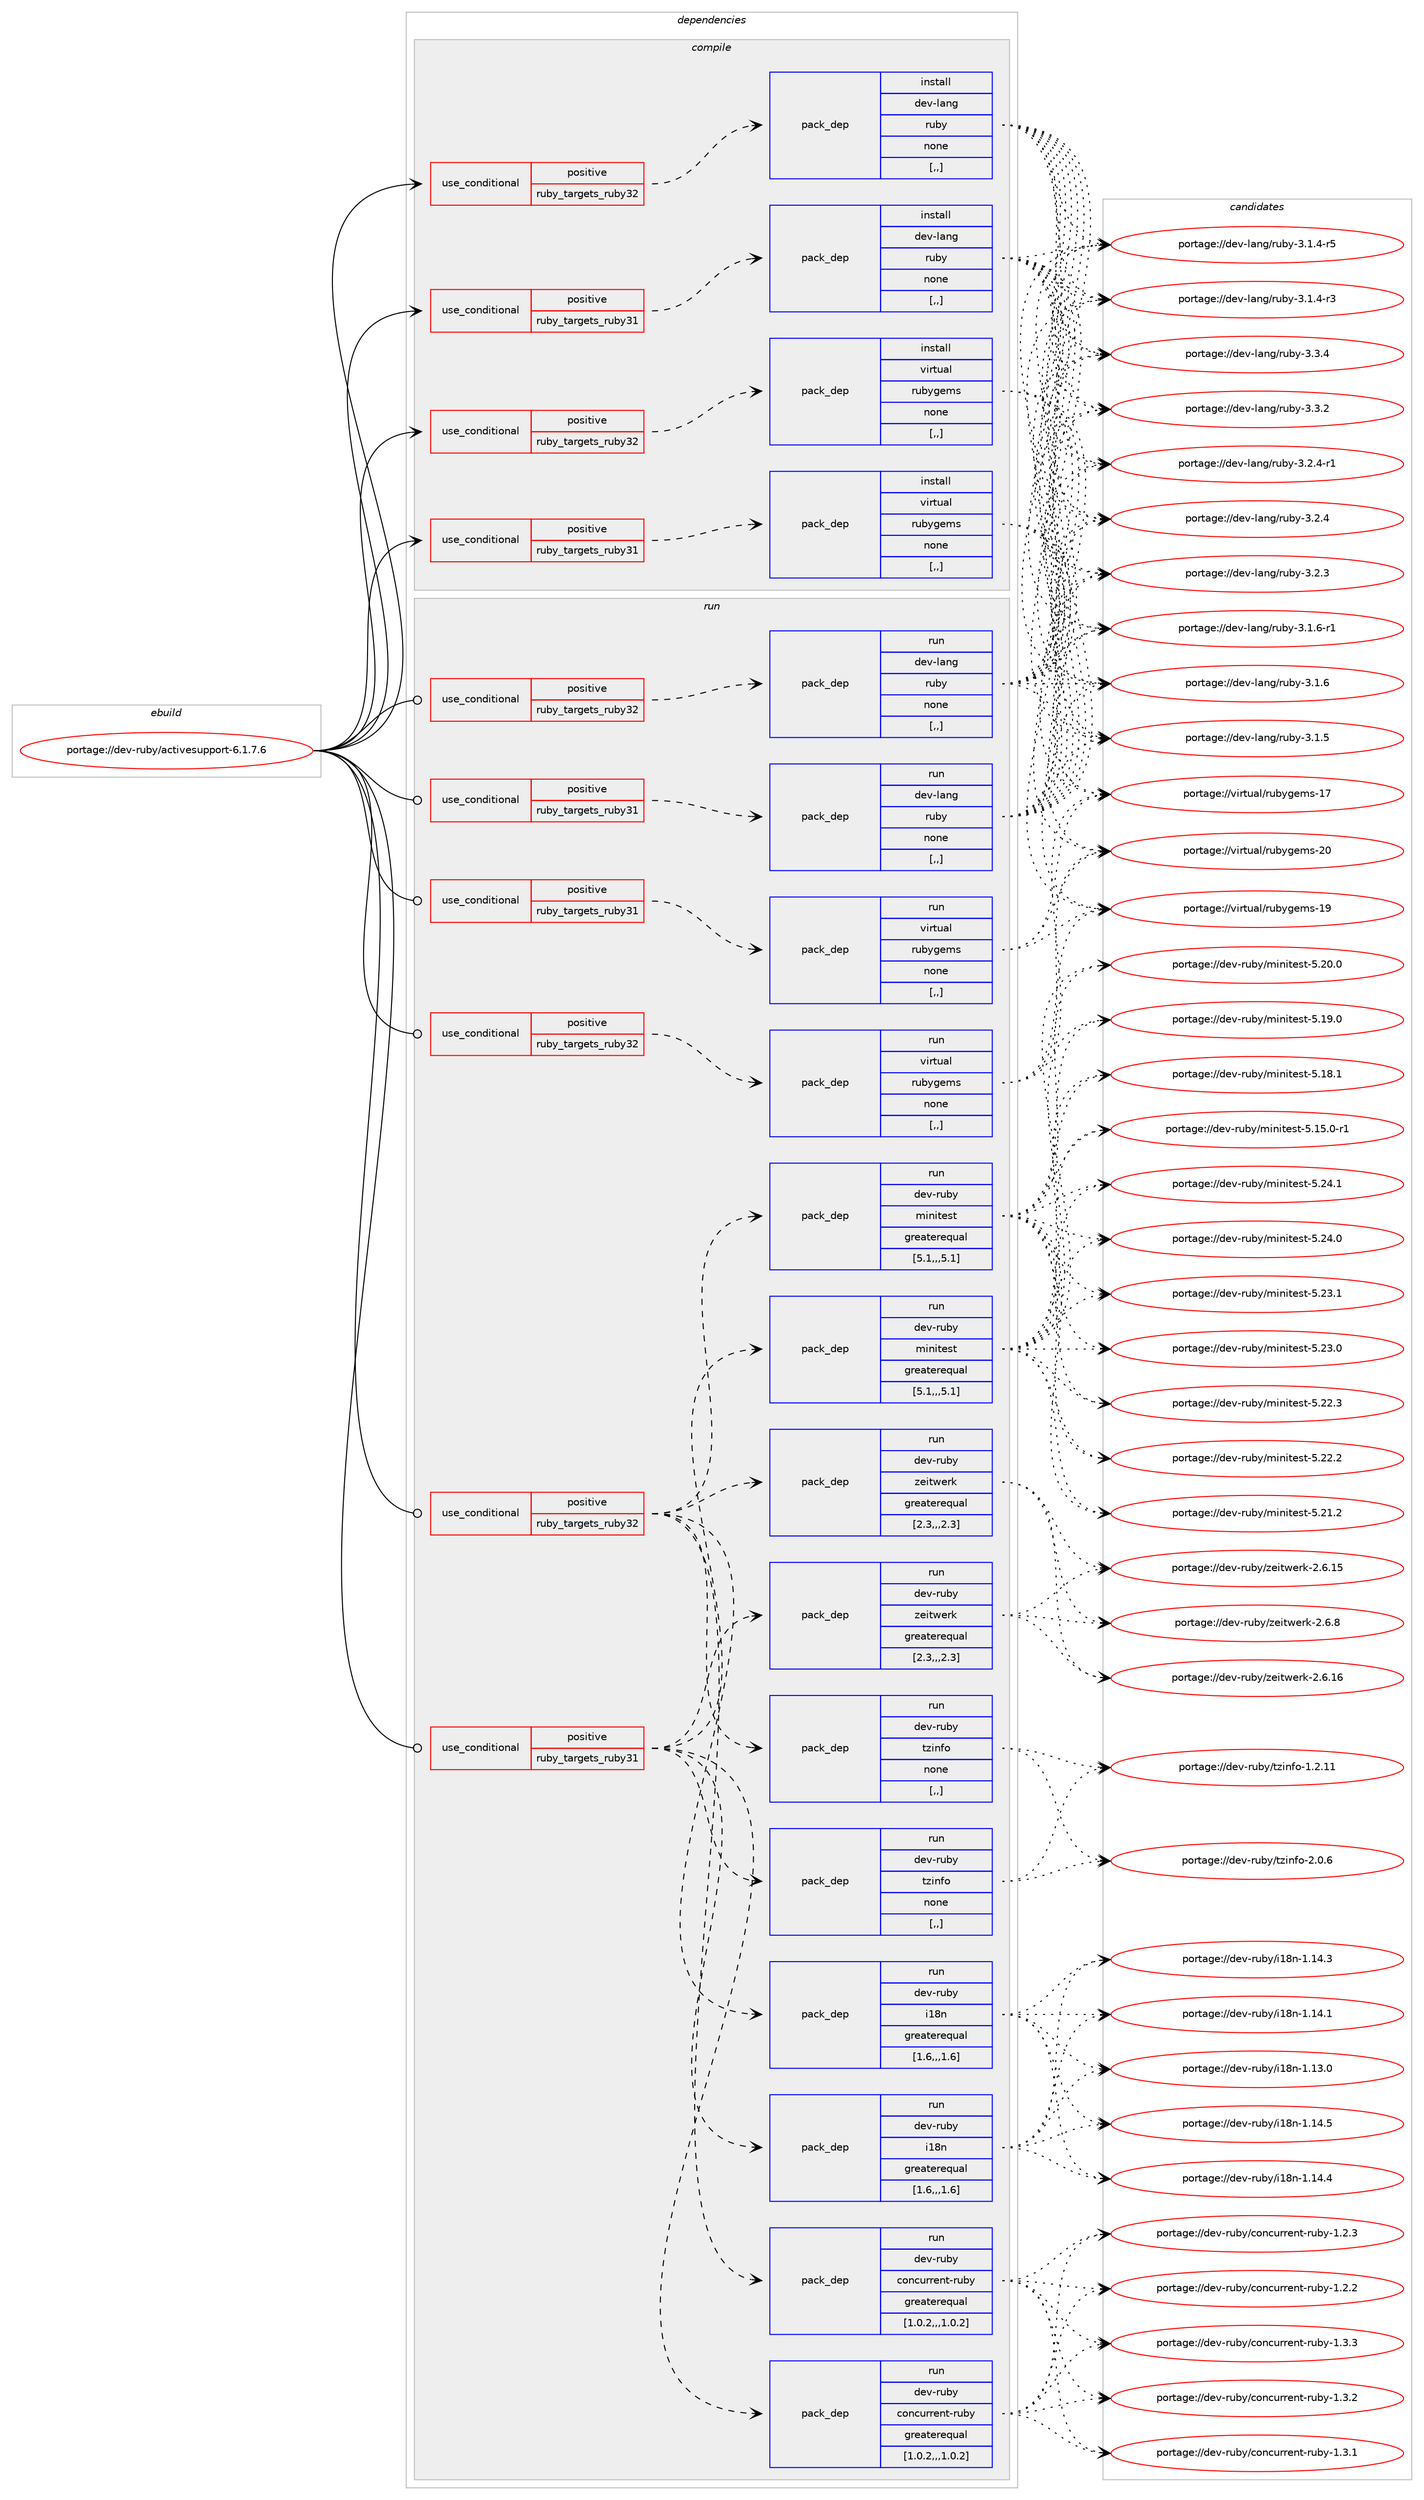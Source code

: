 digraph prolog {

# *************
# Graph options
# *************

newrank=true;
concentrate=true;
compound=true;
graph [rankdir=LR,fontname=Helvetica,fontsize=10,ranksep=1.5];#, ranksep=2.5, nodesep=0.2];
edge  [arrowhead=vee];
node  [fontname=Helvetica,fontsize=10];

# **********
# The ebuild
# **********

subgraph cluster_leftcol {
color=gray;
label=<<i>ebuild</i>>;
id [label="portage://dev-ruby/activesupport-6.1.7.6", color=red, width=4, href="../dev-ruby/activesupport-6.1.7.6.svg"];
}

# ****************
# The dependencies
# ****************

subgraph cluster_midcol {
color=gray;
label=<<i>dependencies</i>>;
subgraph cluster_compile {
fillcolor="#eeeeee";
style=filled;
label=<<i>compile</i>>;
subgraph cond43960 {
dependency175463 [label=<<TABLE BORDER="0" CELLBORDER="1" CELLSPACING="0" CELLPADDING="4"><TR><TD ROWSPAN="3" CELLPADDING="10">use_conditional</TD></TR><TR><TD>positive</TD></TR><TR><TD>ruby_targets_ruby31</TD></TR></TABLE>>, shape=none, color=red];
subgraph pack130222 {
dependency175464 [label=<<TABLE BORDER="0" CELLBORDER="1" CELLSPACING="0" CELLPADDING="4" WIDTH="220"><TR><TD ROWSPAN="6" CELLPADDING="30">pack_dep</TD></TR><TR><TD WIDTH="110">install</TD></TR><TR><TD>dev-lang</TD></TR><TR><TD>ruby</TD></TR><TR><TD>none</TD></TR><TR><TD>[,,]</TD></TR></TABLE>>, shape=none, color=blue];
}
dependency175463:e -> dependency175464:w [weight=20,style="dashed",arrowhead="vee"];
}
id:e -> dependency175463:w [weight=20,style="solid",arrowhead="vee"];
subgraph cond43961 {
dependency175465 [label=<<TABLE BORDER="0" CELLBORDER="1" CELLSPACING="0" CELLPADDING="4"><TR><TD ROWSPAN="3" CELLPADDING="10">use_conditional</TD></TR><TR><TD>positive</TD></TR><TR><TD>ruby_targets_ruby31</TD></TR></TABLE>>, shape=none, color=red];
subgraph pack130223 {
dependency175466 [label=<<TABLE BORDER="0" CELLBORDER="1" CELLSPACING="0" CELLPADDING="4" WIDTH="220"><TR><TD ROWSPAN="6" CELLPADDING="30">pack_dep</TD></TR><TR><TD WIDTH="110">install</TD></TR><TR><TD>virtual</TD></TR><TR><TD>rubygems</TD></TR><TR><TD>none</TD></TR><TR><TD>[,,]</TD></TR></TABLE>>, shape=none, color=blue];
}
dependency175465:e -> dependency175466:w [weight=20,style="dashed",arrowhead="vee"];
}
id:e -> dependency175465:w [weight=20,style="solid",arrowhead="vee"];
subgraph cond43962 {
dependency175467 [label=<<TABLE BORDER="0" CELLBORDER="1" CELLSPACING="0" CELLPADDING="4"><TR><TD ROWSPAN="3" CELLPADDING="10">use_conditional</TD></TR><TR><TD>positive</TD></TR><TR><TD>ruby_targets_ruby32</TD></TR></TABLE>>, shape=none, color=red];
subgraph pack130224 {
dependency175468 [label=<<TABLE BORDER="0" CELLBORDER="1" CELLSPACING="0" CELLPADDING="4" WIDTH="220"><TR><TD ROWSPAN="6" CELLPADDING="30">pack_dep</TD></TR><TR><TD WIDTH="110">install</TD></TR><TR><TD>dev-lang</TD></TR><TR><TD>ruby</TD></TR><TR><TD>none</TD></TR><TR><TD>[,,]</TD></TR></TABLE>>, shape=none, color=blue];
}
dependency175467:e -> dependency175468:w [weight=20,style="dashed",arrowhead="vee"];
}
id:e -> dependency175467:w [weight=20,style="solid",arrowhead="vee"];
subgraph cond43963 {
dependency175469 [label=<<TABLE BORDER="0" CELLBORDER="1" CELLSPACING="0" CELLPADDING="4"><TR><TD ROWSPAN="3" CELLPADDING="10">use_conditional</TD></TR><TR><TD>positive</TD></TR><TR><TD>ruby_targets_ruby32</TD></TR></TABLE>>, shape=none, color=red];
subgraph pack130225 {
dependency175470 [label=<<TABLE BORDER="0" CELLBORDER="1" CELLSPACING="0" CELLPADDING="4" WIDTH="220"><TR><TD ROWSPAN="6" CELLPADDING="30">pack_dep</TD></TR><TR><TD WIDTH="110">install</TD></TR><TR><TD>virtual</TD></TR><TR><TD>rubygems</TD></TR><TR><TD>none</TD></TR><TR><TD>[,,]</TD></TR></TABLE>>, shape=none, color=blue];
}
dependency175469:e -> dependency175470:w [weight=20,style="dashed",arrowhead="vee"];
}
id:e -> dependency175469:w [weight=20,style="solid",arrowhead="vee"];
}
subgraph cluster_compileandrun {
fillcolor="#eeeeee";
style=filled;
label=<<i>compile and run</i>>;
}
subgraph cluster_run {
fillcolor="#eeeeee";
style=filled;
label=<<i>run</i>>;
subgraph cond43964 {
dependency175471 [label=<<TABLE BORDER="0" CELLBORDER="1" CELLSPACING="0" CELLPADDING="4"><TR><TD ROWSPAN="3" CELLPADDING="10">use_conditional</TD></TR><TR><TD>positive</TD></TR><TR><TD>ruby_targets_ruby31</TD></TR></TABLE>>, shape=none, color=red];
subgraph pack130226 {
dependency175472 [label=<<TABLE BORDER="0" CELLBORDER="1" CELLSPACING="0" CELLPADDING="4" WIDTH="220"><TR><TD ROWSPAN="6" CELLPADDING="30">pack_dep</TD></TR><TR><TD WIDTH="110">run</TD></TR><TR><TD>dev-lang</TD></TR><TR><TD>ruby</TD></TR><TR><TD>none</TD></TR><TR><TD>[,,]</TD></TR></TABLE>>, shape=none, color=blue];
}
dependency175471:e -> dependency175472:w [weight=20,style="dashed",arrowhead="vee"];
}
id:e -> dependency175471:w [weight=20,style="solid",arrowhead="odot"];
subgraph cond43965 {
dependency175473 [label=<<TABLE BORDER="0" CELLBORDER="1" CELLSPACING="0" CELLPADDING="4"><TR><TD ROWSPAN="3" CELLPADDING="10">use_conditional</TD></TR><TR><TD>positive</TD></TR><TR><TD>ruby_targets_ruby31</TD></TR></TABLE>>, shape=none, color=red];
subgraph pack130227 {
dependency175474 [label=<<TABLE BORDER="0" CELLBORDER="1" CELLSPACING="0" CELLPADDING="4" WIDTH="220"><TR><TD ROWSPAN="6" CELLPADDING="30">pack_dep</TD></TR><TR><TD WIDTH="110">run</TD></TR><TR><TD>dev-ruby</TD></TR><TR><TD>concurrent-ruby</TD></TR><TR><TD>greaterequal</TD></TR><TR><TD>[1.0.2,,,1.0.2]</TD></TR></TABLE>>, shape=none, color=blue];
}
dependency175473:e -> dependency175474:w [weight=20,style="dashed",arrowhead="vee"];
subgraph pack130228 {
dependency175475 [label=<<TABLE BORDER="0" CELLBORDER="1" CELLSPACING="0" CELLPADDING="4" WIDTH="220"><TR><TD ROWSPAN="6" CELLPADDING="30">pack_dep</TD></TR><TR><TD WIDTH="110">run</TD></TR><TR><TD>dev-ruby</TD></TR><TR><TD>i18n</TD></TR><TR><TD>greaterequal</TD></TR><TR><TD>[1.6,,,1.6]</TD></TR></TABLE>>, shape=none, color=blue];
}
dependency175473:e -> dependency175475:w [weight=20,style="dashed",arrowhead="vee"];
subgraph pack130229 {
dependency175476 [label=<<TABLE BORDER="0" CELLBORDER="1" CELLSPACING="0" CELLPADDING="4" WIDTH="220"><TR><TD ROWSPAN="6" CELLPADDING="30">pack_dep</TD></TR><TR><TD WIDTH="110">run</TD></TR><TR><TD>dev-ruby</TD></TR><TR><TD>minitest</TD></TR><TR><TD>greaterequal</TD></TR><TR><TD>[5.1,,,5.1]</TD></TR></TABLE>>, shape=none, color=blue];
}
dependency175473:e -> dependency175476:w [weight=20,style="dashed",arrowhead="vee"];
subgraph pack130230 {
dependency175477 [label=<<TABLE BORDER="0" CELLBORDER="1" CELLSPACING="0" CELLPADDING="4" WIDTH="220"><TR><TD ROWSPAN="6" CELLPADDING="30">pack_dep</TD></TR><TR><TD WIDTH="110">run</TD></TR><TR><TD>dev-ruby</TD></TR><TR><TD>tzinfo</TD></TR><TR><TD>none</TD></TR><TR><TD>[,,]</TD></TR></TABLE>>, shape=none, color=blue];
}
dependency175473:e -> dependency175477:w [weight=20,style="dashed",arrowhead="vee"];
subgraph pack130231 {
dependency175478 [label=<<TABLE BORDER="0" CELLBORDER="1" CELLSPACING="0" CELLPADDING="4" WIDTH="220"><TR><TD ROWSPAN="6" CELLPADDING="30">pack_dep</TD></TR><TR><TD WIDTH="110">run</TD></TR><TR><TD>dev-ruby</TD></TR><TR><TD>zeitwerk</TD></TR><TR><TD>greaterequal</TD></TR><TR><TD>[2.3,,,2.3]</TD></TR></TABLE>>, shape=none, color=blue];
}
dependency175473:e -> dependency175478:w [weight=20,style="dashed",arrowhead="vee"];
}
id:e -> dependency175473:w [weight=20,style="solid",arrowhead="odot"];
subgraph cond43966 {
dependency175479 [label=<<TABLE BORDER="0" CELLBORDER="1" CELLSPACING="0" CELLPADDING="4"><TR><TD ROWSPAN="3" CELLPADDING="10">use_conditional</TD></TR><TR><TD>positive</TD></TR><TR><TD>ruby_targets_ruby31</TD></TR></TABLE>>, shape=none, color=red];
subgraph pack130232 {
dependency175480 [label=<<TABLE BORDER="0" CELLBORDER="1" CELLSPACING="0" CELLPADDING="4" WIDTH="220"><TR><TD ROWSPAN="6" CELLPADDING="30">pack_dep</TD></TR><TR><TD WIDTH="110">run</TD></TR><TR><TD>virtual</TD></TR><TR><TD>rubygems</TD></TR><TR><TD>none</TD></TR><TR><TD>[,,]</TD></TR></TABLE>>, shape=none, color=blue];
}
dependency175479:e -> dependency175480:w [weight=20,style="dashed",arrowhead="vee"];
}
id:e -> dependency175479:w [weight=20,style="solid",arrowhead="odot"];
subgraph cond43967 {
dependency175481 [label=<<TABLE BORDER="0" CELLBORDER="1" CELLSPACING="0" CELLPADDING="4"><TR><TD ROWSPAN="3" CELLPADDING="10">use_conditional</TD></TR><TR><TD>positive</TD></TR><TR><TD>ruby_targets_ruby32</TD></TR></TABLE>>, shape=none, color=red];
subgraph pack130233 {
dependency175482 [label=<<TABLE BORDER="0" CELLBORDER="1" CELLSPACING="0" CELLPADDING="4" WIDTH="220"><TR><TD ROWSPAN="6" CELLPADDING="30">pack_dep</TD></TR><TR><TD WIDTH="110">run</TD></TR><TR><TD>dev-lang</TD></TR><TR><TD>ruby</TD></TR><TR><TD>none</TD></TR><TR><TD>[,,]</TD></TR></TABLE>>, shape=none, color=blue];
}
dependency175481:e -> dependency175482:w [weight=20,style="dashed",arrowhead="vee"];
}
id:e -> dependency175481:w [weight=20,style="solid",arrowhead="odot"];
subgraph cond43968 {
dependency175483 [label=<<TABLE BORDER="0" CELLBORDER="1" CELLSPACING="0" CELLPADDING="4"><TR><TD ROWSPAN="3" CELLPADDING="10">use_conditional</TD></TR><TR><TD>positive</TD></TR><TR><TD>ruby_targets_ruby32</TD></TR></TABLE>>, shape=none, color=red];
subgraph pack130234 {
dependency175484 [label=<<TABLE BORDER="0" CELLBORDER="1" CELLSPACING="0" CELLPADDING="4" WIDTH="220"><TR><TD ROWSPAN="6" CELLPADDING="30">pack_dep</TD></TR><TR><TD WIDTH="110">run</TD></TR><TR><TD>dev-ruby</TD></TR><TR><TD>concurrent-ruby</TD></TR><TR><TD>greaterequal</TD></TR><TR><TD>[1.0.2,,,1.0.2]</TD></TR></TABLE>>, shape=none, color=blue];
}
dependency175483:e -> dependency175484:w [weight=20,style="dashed",arrowhead="vee"];
subgraph pack130235 {
dependency175485 [label=<<TABLE BORDER="0" CELLBORDER="1" CELLSPACING="0" CELLPADDING="4" WIDTH="220"><TR><TD ROWSPAN="6" CELLPADDING="30">pack_dep</TD></TR><TR><TD WIDTH="110">run</TD></TR><TR><TD>dev-ruby</TD></TR><TR><TD>i18n</TD></TR><TR><TD>greaterequal</TD></TR><TR><TD>[1.6,,,1.6]</TD></TR></TABLE>>, shape=none, color=blue];
}
dependency175483:e -> dependency175485:w [weight=20,style="dashed",arrowhead="vee"];
subgraph pack130236 {
dependency175486 [label=<<TABLE BORDER="0" CELLBORDER="1" CELLSPACING="0" CELLPADDING="4" WIDTH="220"><TR><TD ROWSPAN="6" CELLPADDING="30">pack_dep</TD></TR><TR><TD WIDTH="110">run</TD></TR><TR><TD>dev-ruby</TD></TR><TR><TD>minitest</TD></TR><TR><TD>greaterequal</TD></TR><TR><TD>[5.1,,,5.1]</TD></TR></TABLE>>, shape=none, color=blue];
}
dependency175483:e -> dependency175486:w [weight=20,style="dashed",arrowhead="vee"];
subgraph pack130237 {
dependency175487 [label=<<TABLE BORDER="0" CELLBORDER="1" CELLSPACING="0" CELLPADDING="4" WIDTH="220"><TR><TD ROWSPAN="6" CELLPADDING="30">pack_dep</TD></TR><TR><TD WIDTH="110">run</TD></TR><TR><TD>dev-ruby</TD></TR><TR><TD>tzinfo</TD></TR><TR><TD>none</TD></TR><TR><TD>[,,]</TD></TR></TABLE>>, shape=none, color=blue];
}
dependency175483:e -> dependency175487:w [weight=20,style="dashed",arrowhead="vee"];
subgraph pack130238 {
dependency175488 [label=<<TABLE BORDER="0" CELLBORDER="1" CELLSPACING="0" CELLPADDING="4" WIDTH="220"><TR><TD ROWSPAN="6" CELLPADDING="30">pack_dep</TD></TR><TR><TD WIDTH="110">run</TD></TR><TR><TD>dev-ruby</TD></TR><TR><TD>zeitwerk</TD></TR><TR><TD>greaterequal</TD></TR><TR><TD>[2.3,,,2.3]</TD></TR></TABLE>>, shape=none, color=blue];
}
dependency175483:e -> dependency175488:w [weight=20,style="dashed",arrowhead="vee"];
}
id:e -> dependency175483:w [weight=20,style="solid",arrowhead="odot"];
subgraph cond43969 {
dependency175489 [label=<<TABLE BORDER="0" CELLBORDER="1" CELLSPACING="0" CELLPADDING="4"><TR><TD ROWSPAN="3" CELLPADDING="10">use_conditional</TD></TR><TR><TD>positive</TD></TR><TR><TD>ruby_targets_ruby32</TD></TR></TABLE>>, shape=none, color=red];
subgraph pack130239 {
dependency175490 [label=<<TABLE BORDER="0" CELLBORDER="1" CELLSPACING="0" CELLPADDING="4" WIDTH="220"><TR><TD ROWSPAN="6" CELLPADDING="30">pack_dep</TD></TR><TR><TD WIDTH="110">run</TD></TR><TR><TD>virtual</TD></TR><TR><TD>rubygems</TD></TR><TR><TD>none</TD></TR><TR><TD>[,,]</TD></TR></TABLE>>, shape=none, color=blue];
}
dependency175489:e -> dependency175490:w [weight=20,style="dashed",arrowhead="vee"];
}
id:e -> dependency175489:w [weight=20,style="solid",arrowhead="odot"];
}
}

# **************
# The candidates
# **************

subgraph cluster_choices {
rank=same;
color=gray;
label=<<i>candidates</i>>;

subgraph choice130222 {
color=black;
nodesep=1;
choice10010111845108971101034711411798121455146514652 [label="portage://dev-lang/ruby-3.3.4", color=red, width=4,href="../dev-lang/ruby-3.3.4.svg"];
choice10010111845108971101034711411798121455146514650 [label="portage://dev-lang/ruby-3.3.2", color=red, width=4,href="../dev-lang/ruby-3.3.2.svg"];
choice100101118451089711010347114117981214551465046524511449 [label="portage://dev-lang/ruby-3.2.4-r1", color=red, width=4,href="../dev-lang/ruby-3.2.4-r1.svg"];
choice10010111845108971101034711411798121455146504652 [label="portage://dev-lang/ruby-3.2.4", color=red, width=4,href="../dev-lang/ruby-3.2.4.svg"];
choice10010111845108971101034711411798121455146504651 [label="portage://dev-lang/ruby-3.2.3", color=red, width=4,href="../dev-lang/ruby-3.2.3.svg"];
choice100101118451089711010347114117981214551464946544511449 [label="portage://dev-lang/ruby-3.1.6-r1", color=red, width=4,href="../dev-lang/ruby-3.1.6-r1.svg"];
choice10010111845108971101034711411798121455146494654 [label="portage://dev-lang/ruby-3.1.6", color=red, width=4,href="../dev-lang/ruby-3.1.6.svg"];
choice10010111845108971101034711411798121455146494653 [label="portage://dev-lang/ruby-3.1.5", color=red, width=4,href="../dev-lang/ruby-3.1.5.svg"];
choice100101118451089711010347114117981214551464946524511453 [label="portage://dev-lang/ruby-3.1.4-r5", color=red, width=4,href="../dev-lang/ruby-3.1.4-r5.svg"];
choice100101118451089711010347114117981214551464946524511451 [label="portage://dev-lang/ruby-3.1.4-r3", color=red, width=4,href="../dev-lang/ruby-3.1.4-r3.svg"];
dependency175464:e -> choice10010111845108971101034711411798121455146514652:w [style=dotted,weight="100"];
dependency175464:e -> choice10010111845108971101034711411798121455146514650:w [style=dotted,weight="100"];
dependency175464:e -> choice100101118451089711010347114117981214551465046524511449:w [style=dotted,weight="100"];
dependency175464:e -> choice10010111845108971101034711411798121455146504652:w [style=dotted,weight="100"];
dependency175464:e -> choice10010111845108971101034711411798121455146504651:w [style=dotted,weight="100"];
dependency175464:e -> choice100101118451089711010347114117981214551464946544511449:w [style=dotted,weight="100"];
dependency175464:e -> choice10010111845108971101034711411798121455146494654:w [style=dotted,weight="100"];
dependency175464:e -> choice10010111845108971101034711411798121455146494653:w [style=dotted,weight="100"];
dependency175464:e -> choice100101118451089711010347114117981214551464946524511453:w [style=dotted,weight="100"];
dependency175464:e -> choice100101118451089711010347114117981214551464946524511451:w [style=dotted,weight="100"];
}
subgraph choice130223 {
color=black;
nodesep=1;
choice118105114116117971084711411798121103101109115455048 [label="portage://virtual/rubygems-20", color=red, width=4,href="../virtual/rubygems-20.svg"];
choice118105114116117971084711411798121103101109115454957 [label="portage://virtual/rubygems-19", color=red, width=4,href="../virtual/rubygems-19.svg"];
choice118105114116117971084711411798121103101109115454955 [label="portage://virtual/rubygems-17", color=red, width=4,href="../virtual/rubygems-17.svg"];
dependency175466:e -> choice118105114116117971084711411798121103101109115455048:w [style=dotted,weight="100"];
dependency175466:e -> choice118105114116117971084711411798121103101109115454957:w [style=dotted,weight="100"];
dependency175466:e -> choice118105114116117971084711411798121103101109115454955:w [style=dotted,weight="100"];
}
subgraph choice130224 {
color=black;
nodesep=1;
choice10010111845108971101034711411798121455146514652 [label="portage://dev-lang/ruby-3.3.4", color=red, width=4,href="../dev-lang/ruby-3.3.4.svg"];
choice10010111845108971101034711411798121455146514650 [label="portage://dev-lang/ruby-3.3.2", color=red, width=4,href="../dev-lang/ruby-3.3.2.svg"];
choice100101118451089711010347114117981214551465046524511449 [label="portage://dev-lang/ruby-3.2.4-r1", color=red, width=4,href="../dev-lang/ruby-3.2.4-r1.svg"];
choice10010111845108971101034711411798121455146504652 [label="portage://dev-lang/ruby-3.2.4", color=red, width=4,href="../dev-lang/ruby-3.2.4.svg"];
choice10010111845108971101034711411798121455146504651 [label="portage://dev-lang/ruby-3.2.3", color=red, width=4,href="../dev-lang/ruby-3.2.3.svg"];
choice100101118451089711010347114117981214551464946544511449 [label="portage://dev-lang/ruby-3.1.6-r1", color=red, width=4,href="../dev-lang/ruby-3.1.6-r1.svg"];
choice10010111845108971101034711411798121455146494654 [label="portage://dev-lang/ruby-3.1.6", color=red, width=4,href="../dev-lang/ruby-3.1.6.svg"];
choice10010111845108971101034711411798121455146494653 [label="portage://dev-lang/ruby-3.1.5", color=red, width=4,href="../dev-lang/ruby-3.1.5.svg"];
choice100101118451089711010347114117981214551464946524511453 [label="portage://dev-lang/ruby-3.1.4-r5", color=red, width=4,href="../dev-lang/ruby-3.1.4-r5.svg"];
choice100101118451089711010347114117981214551464946524511451 [label="portage://dev-lang/ruby-3.1.4-r3", color=red, width=4,href="../dev-lang/ruby-3.1.4-r3.svg"];
dependency175468:e -> choice10010111845108971101034711411798121455146514652:w [style=dotted,weight="100"];
dependency175468:e -> choice10010111845108971101034711411798121455146514650:w [style=dotted,weight="100"];
dependency175468:e -> choice100101118451089711010347114117981214551465046524511449:w [style=dotted,weight="100"];
dependency175468:e -> choice10010111845108971101034711411798121455146504652:w [style=dotted,weight="100"];
dependency175468:e -> choice10010111845108971101034711411798121455146504651:w [style=dotted,weight="100"];
dependency175468:e -> choice100101118451089711010347114117981214551464946544511449:w [style=dotted,weight="100"];
dependency175468:e -> choice10010111845108971101034711411798121455146494654:w [style=dotted,weight="100"];
dependency175468:e -> choice10010111845108971101034711411798121455146494653:w [style=dotted,weight="100"];
dependency175468:e -> choice100101118451089711010347114117981214551464946524511453:w [style=dotted,weight="100"];
dependency175468:e -> choice100101118451089711010347114117981214551464946524511451:w [style=dotted,weight="100"];
}
subgraph choice130225 {
color=black;
nodesep=1;
choice118105114116117971084711411798121103101109115455048 [label="portage://virtual/rubygems-20", color=red, width=4,href="../virtual/rubygems-20.svg"];
choice118105114116117971084711411798121103101109115454957 [label="portage://virtual/rubygems-19", color=red, width=4,href="../virtual/rubygems-19.svg"];
choice118105114116117971084711411798121103101109115454955 [label="portage://virtual/rubygems-17", color=red, width=4,href="../virtual/rubygems-17.svg"];
dependency175470:e -> choice118105114116117971084711411798121103101109115455048:w [style=dotted,weight="100"];
dependency175470:e -> choice118105114116117971084711411798121103101109115454957:w [style=dotted,weight="100"];
dependency175470:e -> choice118105114116117971084711411798121103101109115454955:w [style=dotted,weight="100"];
}
subgraph choice130226 {
color=black;
nodesep=1;
choice10010111845108971101034711411798121455146514652 [label="portage://dev-lang/ruby-3.3.4", color=red, width=4,href="../dev-lang/ruby-3.3.4.svg"];
choice10010111845108971101034711411798121455146514650 [label="portage://dev-lang/ruby-3.3.2", color=red, width=4,href="../dev-lang/ruby-3.3.2.svg"];
choice100101118451089711010347114117981214551465046524511449 [label="portage://dev-lang/ruby-3.2.4-r1", color=red, width=4,href="../dev-lang/ruby-3.2.4-r1.svg"];
choice10010111845108971101034711411798121455146504652 [label="portage://dev-lang/ruby-3.2.4", color=red, width=4,href="../dev-lang/ruby-3.2.4.svg"];
choice10010111845108971101034711411798121455146504651 [label="portage://dev-lang/ruby-3.2.3", color=red, width=4,href="../dev-lang/ruby-3.2.3.svg"];
choice100101118451089711010347114117981214551464946544511449 [label="portage://dev-lang/ruby-3.1.6-r1", color=red, width=4,href="../dev-lang/ruby-3.1.6-r1.svg"];
choice10010111845108971101034711411798121455146494654 [label="portage://dev-lang/ruby-3.1.6", color=red, width=4,href="../dev-lang/ruby-3.1.6.svg"];
choice10010111845108971101034711411798121455146494653 [label="portage://dev-lang/ruby-3.1.5", color=red, width=4,href="../dev-lang/ruby-3.1.5.svg"];
choice100101118451089711010347114117981214551464946524511453 [label="portage://dev-lang/ruby-3.1.4-r5", color=red, width=4,href="../dev-lang/ruby-3.1.4-r5.svg"];
choice100101118451089711010347114117981214551464946524511451 [label="portage://dev-lang/ruby-3.1.4-r3", color=red, width=4,href="../dev-lang/ruby-3.1.4-r3.svg"];
dependency175472:e -> choice10010111845108971101034711411798121455146514652:w [style=dotted,weight="100"];
dependency175472:e -> choice10010111845108971101034711411798121455146514650:w [style=dotted,weight="100"];
dependency175472:e -> choice100101118451089711010347114117981214551465046524511449:w [style=dotted,weight="100"];
dependency175472:e -> choice10010111845108971101034711411798121455146504652:w [style=dotted,weight="100"];
dependency175472:e -> choice10010111845108971101034711411798121455146504651:w [style=dotted,weight="100"];
dependency175472:e -> choice100101118451089711010347114117981214551464946544511449:w [style=dotted,weight="100"];
dependency175472:e -> choice10010111845108971101034711411798121455146494654:w [style=dotted,weight="100"];
dependency175472:e -> choice10010111845108971101034711411798121455146494653:w [style=dotted,weight="100"];
dependency175472:e -> choice100101118451089711010347114117981214551464946524511453:w [style=dotted,weight="100"];
dependency175472:e -> choice100101118451089711010347114117981214551464946524511451:w [style=dotted,weight="100"];
}
subgraph choice130227 {
color=black;
nodesep=1;
choice10010111845114117981214799111110991171141141011101164511411798121454946514651 [label="portage://dev-ruby/concurrent-ruby-1.3.3", color=red, width=4,href="../dev-ruby/concurrent-ruby-1.3.3.svg"];
choice10010111845114117981214799111110991171141141011101164511411798121454946514650 [label="portage://dev-ruby/concurrent-ruby-1.3.2", color=red, width=4,href="../dev-ruby/concurrent-ruby-1.3.2.svg"];
choice10010111845114117981214799111110991171141141011101164511411798121454946514649 [label="portage://dev-ruby/concurrent-ruby-1.3.1", color=red, width=4,href="../dev-ruby/concurrent-ruby-1.3.1.svg"];
choice10010111845114117981214799111110991171141141011101164511411798121454946504651 [label="portage://dev-ruby/concurrent-ruby-1.2.3", color=red, width=4,href="../dev-ruby/concurrent-ruby-1.2.3.svg"];
choice10010111845114117981214799111110991171141141011101164511411798121454946504650 [label="portage://dev-ruby/concurrent-ruby-1.2.2", color=red, width=4,href="../dev-ruby/concurrent-ruby-1.2.2.svg"];
dependency175474:e -> choice10010111845114117981214799111110991171141141011101164511411798121454946514651:w [style=dotted,weight="100"];
dependency175474:e -> choice10010111845114117981214799111110991171141141011101164511411798121454946514650:w [style=dotted,weight="100"];
dependency175474:e -> choice10010111845114117981214799111110991171141141011101164511411798121454946514649:w [style=dotted,weight="100"];
dependency175474:e -> choice10010111845114117981214799111110991171141141011101164511411798121454946504651:w [style=dotted,weight="100"];
dependency175474:e -> choice10010111845114117981214799111110991171141141011101164511411798121454946504650:w [style=dotted,weight="100"];
}
subgraph choice130228 {
color=black;
nodesep=1;
choice100101118451141179812147105495611045494649524653 [label="portage://dev-ruby/i18n-1.14.5", color=red, width=4,href="../dev-ruby/i18n-1.14.5.svg"];
choice100101118451141179812147105495611045494649524652 [label="portage://dev-ruby/i18n-1.14.4", color=red, width=4,href="../dev-ruby/i18n-1.14.4.svg"];
choice100101118451141179812147105495611045494649524651 [label="portage://dev-ruby/i18n-1.14.3", color=red, width=4,href="../dev-ruby/i18n-1.14.3.svg"];
choice100101118451141179812147105495611045494649524649 [label="portage://dev-ruby/i18n-1.14.1", color=red, width=4,href="../dev-ruby/i18n-1.14.1.svg"];
choice100101118451141179812147105495611045494649514648 [label="portage://dev-ruby/i18n-1.13.0", color=red, width=4,href="../dev-ruby/i18n-1.13.0.svg"];
dependency175475:e -> choice100101118451141179812147105495611045494649524653:w [style=dotted,weight="100"];
dependency175475:e -> choice100101118451141179812147105495611045494649524652:w [style=dotted,weight="100"];
dependency175475:e -> choice100101118451141179812147105495611045494649524651:w [style=dotted,weight="100"];
dependency175475:e -> choice100101118451141179812147105495611045494649524649:w [style=dotted,weight="100"];
dependency175475:e -> choice100101118451141179812147105495611045494649514648:w [style=dotted,weight="100"];
}
subgraph choice130229 {
color=black;
nodesep=1;
choice10010111845114117981214710910511010511610111511645534650524649 [label="portage://dev-ruby/minitest-5.24.1", color=red, width=4,href="../dev-ruby/minitest-5.24.1.svg"];
choice10010111845114117981214710910511010511610111511645534650524648 [label="portage://dev-ruby/minitest-5.24.0", color=red, width=4,href="../dev-ruby/minitest-5.24.0.svg"];
choice10010111845114117981214710910511010511610111511645534650514649 [label="portage://dev-ruby/minitest-5.23.1", color=red, width=4,href="../dev-ruby/minitest-5.23.1.svg"];
choice10010111845114117981214710910511010511610111511645534650514648 [label="portage://dev-ruby/minitest-5.23.0", color=red, width=4,href="../dev-ruby/minitest-5.23.0.svg"];
choice10010111845114117981214710910511010511610111511645534650504651 [label="portage://dev-ruby/minitest-5.22.3", color=red, width=4,href="../dev-ruby/minitest-5.22.3.svg"];
choice10010111845114117981214710910511010511610111511645534650504650 [label="portage://dev-ruby/minitest-5.22.2", color=red, width=4,href="../dev-ruby/minitest-5.22.2.svg"];
choice10010111845114117981214710910511010511610111511645534650494650 [label="portage://dev-ruby/minitest-5.21.2", color=red, width=4,href="../dev-ruby/minitest-5.21.2.svg"];
choice10010111845114117981214710910511010511610111511645534650484648 [label="portage://dev-ruby/minitest-5.20.0", color=red, width=4,href="../dev-ruby/minitest-5.20.0.svg"];
choice10010111845114117981214710910511010511610111511645534649574648 [label="portage://dev-ruby/minitest-5.19.0", color=red, width=4,href="../dev-ruby/minitest-5.19.0.svg"];
choice10010111845114117981214710910511010511610111511645534649564649 [label="portage://dev-ruby/minitest-5.18.1", color=red, width=4,href="../dev-ruby/minitest-5.18.1.svg"];
choice100101118451141179812147109105110105116101115116455346495346484511449 [label="portage://dev-ruby/minitest-5.15.0-r1", color=red, width=4,href="../dev-ruby/minitest-5.15.0-r1.svg"];
dependency175476:e -> choice10010111845114117981214710910511010511610111511645534650524649:w [style=dotted,weight="100"];
dependency175476:e -> choice10010111845114117981214710910511010511610111511645534650524648:w [style=dotted,weight="100"];
dependency175476:e -> choice10010111845114117981214710910511010511610111511645534650514649:w [style=dotted,weight="100"];
dependency175476:e -> choice10010111845114117981214710910511010511610111511645534650514648:w [style=dotted,weight="100"];
dependency175476:e -> choice10010111845114117981214710910511010511610111511645534650504651:w [style=dotted,weight="100"];
dependency175476:e -> choice10010111845114117981214710910511010511610111511645534650504650:w [style=dotted,weight="100"];
dependency175476:e -> choice10010111845114117981214710910511010511610111511645534650494650:w [style=dotted,weight="100"];
dependency175476:e -> choice10010111845114117981214710910511010511610111511645534650484648:w [style=dotted,weight="100"];
dependency175476:e -> choice10010111845114117981214710910511010511610111511645534649574648:w [style=dotted,weight="100"];
dependency175476:e -> choice10010111845114117981214710910511010511610111511645534649564649:w [style=dotted,weight="100"];
dependency175476:e -> choice100101118451141179812147109105110105116101115116455346495346484511449:w [style=dotted,weight="100"];
}
subgraph choice130230 {
color=black;
nodesep=1;
choice100101118451141179812147116122105110102111455046484654 [label="portage://dev-ruby/tzinfo-2.0.6", color=red, width=4,href="../dev-ruby/tzinfo-2.0.6.svg"];
choice10010111845114117981214711612210511010211145494650464949 [label="portage://dev-ruby/tzinfo-1.2.11", color=red, width=4,href="../dev-ruby/tzinfo-1.2.11.svg"];
dependency175477:e -> choice100101118451141179812147116122105110102111455046484654:w [style=dotted,weight="100"];
dependency175477:e -> choice10010111845114117981214711612210511010211145494650464949:w [style=dotted,weight="100"];
}
subgraph choice130231 {
color=black;
nodesep=1;
choice10010111845114117981214712210110511611910111410745504654464954 [label="portage://dev-ruby/zeitwerk-2.6.16", color=red, width=4,href="../dev-ruby/zeitwerk-2.6.16.svg"];
choice10010111845114117981214712210110511611910111410745504654464953 [label="portage://dev-ruby/zeitwerk-2.6.15", color=red, width=4,href="../dev-ruby/zeitwerk-2.6.15.svg"];
choice100101118451141179812147122101105116119101114107455046544656 [label="portage://dev-ruby/zeitwerk-2.6.8", color=red, width=4,href="../dev-ruby/zeitwerk-2.6.8.svg"];
dependency175478:e -> choice10010111845114117981214712210110511611910111410745504654464954:w [style=dotted,weight="100"];
dependency175478:e -> choice10010111845114117981214712210110511611910111410745504654464953:w [style=dotted,weight="100"];
dependency175478:e -> choice100101118451141179812147122101105116119101114107455046544656:w [style=dotted,weight="100"];
}
subgraph choice130232 {
color=black;
nodesep=1;
choice118105114116117971084711411798121103101109115455048 [label="portage://virtual/rubygems-20", color=red, width=4,href="../virtual/rubygems-20.svg"];
choice118105114116117971084711411798121103101109115454957 [label="portage://virtual/rubygems-19", color=red, width=4,href="../virtual/rubygems-19.svg"];
choice118105114116117971084711411798121103101109115454955 [label="portage://virtual/rubygems-17", color=red, width=4,href="../virtual/rubygems-17.svg"];
dependency175480:e -> choice118105114116117971084711411798121103101109115455048:w [style=dotted,weight="100"];
dependency175480:e -> choice118105114116117971084711411798121103101109115454957:w [style=dotted,weight="100"];
dependency175480:e -> choice118105114116117971084711411798121103101109115454955:w [style=dotted,weight="100"];
}
subgraph choice130233 {
color=black;
nodesep=1;
choice10010111845108971101034711411798121455146514652 [label="portage://dev-lang/ruby-3.3.4", color=red, width=4,href="../dev-lang/ruby-3.3.4.svg"];
choice10010111845108971101034711411798121455146514650 [label="portage://dev-lang/ruby-3.3.2", color=red, width=4,href="../dev-lang/ruby-3.3.2.svg"];
choice100101118451089711010347114117981214551465046524511449 [label="portage://dev-lang/ruby-3.2.4-r1", color=red, width=4,href="../dev-lang/ruby-3.2.4-r1.svg"];
choice10010111845108971101034711411798121455146504652 [label="portage://dev-lang/ruby-3.2.4", color=red, width=4,href="../dev-lang/ruby-3.2.4.svg"];
choice10010111845108971101034711411798121455146504651 [label="portage://dev-lang/ruby-3.2.3", color=red, width=4,href="../dev-lang/ruby-3.2.3.svg"];
choice100101118451089711010347114117981214551464946544511449 [label="portage://dev-lang/ruby-3.1.6-r1", color=red, width=4,href="../dev-lang/ruby-3.1.6-r1.svg"];
choice10010111845108971101034711411798121455146494654 [label="portage://dev-lang/ruby-3.1.6", color=red, width=4,href="../dev-lang/ruby-3.1.6.svg"];
choice10010111845108971101034711411798121455146494653 [label="portage://dev-lang/ruby-3.1.5", color=red, width=4,href="../dev-lang/ruby-3.1.5.svg"];
choice100101118451089711010347114117981214551464946524511453 [label="portage://dev-lang/ruby-3.1.4-r5", color=red, width=4,href="../dev-lang/ruby-3.1.4-r5.svg"];
choice100101118451089711010347114117981214551464946524511451 [label="portage://dev-lang/ruby-3.1.4-r3", color=red, width=4,href="../dev-lang/ruby-3.1.4-r3.svg"];
dependency175482:e -> choice10010111845108971101034711411798121455146514652:w [style=dotted,weight="100"];
dependency175482:e -> choice10010111845108971101034711411798121455146514650:w [style=dotted,weight="100"];
dependency175482:e -> choice100101118451089711010347114117981214551465046524511449:w [style=dotted,weight="100"];
dependency175482:e -> choice10010111845108971101034711411798121455146504652:w [style=dotted,weight="100"];
dependency175482:e -> choice10010111845108971101034711411798121455146504651:w [style=dotted,weight="100"];
dependency175482:e -> choice100101118451089711010347114117981214551464946544511449:w [style=dotted,weight="100"];
dependency175482:e -> choice10010111845108971101034711411798121455146494654:w [style=dotted,weight="100"];
dependency175482:e -> choice10010111845108971101034711411798121455146494653:w [style=dotted,weight="100"];
dependency175482:e -> choice100101118451089711010347114117981214551464946524511453:w [style=dotted,weight="100"];
dependency175482:e -> choice100101118451089711010347114117981214551464946524511451:w [style=dotted,weight="100"];
}
subgraph choice130234 {
color=black;
nodesep=1;
choice10010111845114117981214799111110991171141141011101164511411798121454946514651 [label="portage://dev-ruby/concurrent-ruby-1.3.3", color=red, width=4,href="../dev-ruby/concurrent-ruby-1.3.3.svg"];
choice10010111845114117981214799111110991171141141011101164511411798121454946514650 [label="portage://dev-ruby/concurrent-ruby-1.3.2", color=red, width=4,href="../dev-ruby/concurrent-ruby-1.3.2.svg"];
choice10010111845114117981214799111110991171141141011101164511411798121454946514649 [label="portage://dev-ruby/concurrent-ruby-1.3.1", color=red, width=4,href="../dev-ruby/concurrent-ruby-1.3.1.svg"];
choice10010111845114117981214799111110991171141141011101164511411798121454946504651 [label="portage://dev-ruby/concurrent-ruby-1.2.3", color=red, width=4,href="../dev-ruby/concurrent-ruby-1.2.3.svg"];
choice10010111845114117981214799111110991171141141011101164511411798121454946504650 [label="portage://dev-ruby/concurrent-ruby-1.2.2", color=red, width=4,href="../dev-ruby/concurrent-ruby-1.2.2.svg"];
dependency175484:e -> choice10010111845114117981214799111110991171141141011101164511411798121454946514651:w [style=dotted,weight="100"];
dependency175484:e -> choice10010111845114117981214799111110991171141141011101164511411798121454946514650:w [style=dotted,weight="100"];
dependency175484:e -> choice10010111845114117981214799111110991171141141011101164511411798121454946514649:w [style=dotted,weight="100"];
dependency175484:e -> choice10010111845114117981214799111110991171141141011101164511411798121454946504651:w [style=dotted,weight="100"];
dependency175484:e -> choice10010111845114117981214799111110991171141141011101164511411798121454946504650:w [style=dotted,weight="100"];
}
subgraph choice130235 {
color=black;
nodesep=1;
choice100101118451141179812147105495611045494649524653 [label="portage://dev-ruby/i18n-1.14.5", color=red, width=4,href="../dev-ruby/i18n-1.14.5.svg"];
choice100101118451141179812147105495611045494649524652 [label="portage://dev-ruby/i18n-1.14.4", color=red, width=4,href="../dev-ruby/i18n-1.14.4.svg"];
choice100101118451141179812147105495611045494649524651 [label="portage://dev-ruby/i18n-1.14.3", color=red, width=4,href="../dev-ruby/i18n-1.14.3.svg"];
choice100101118451141179812147105495611045494649524649 [label="portage://dev-ruby/i18n-1.14.1", color=red, width=4,href="../dev-ruby/i18n-1.14.1.svg"];
choice100101118451141179812147105495611045494649514648 [label="portage://dev-ruby/i18n-1.13.0", color=red, width=4,href="../dev-ruby/i18n-1.13.0.svg"];
dependency175485:e -> choice100101118451141179812147105495611045494649524653:w [style=dotted,weight="100"];
dependency175485:e -> choice100101118451141179812147105495611045494649524652:w [style=dotted,weight="100"];
dependency175485:e -> choice100101118451141179812147105495611045494649524651:w [style=dotted,weight="100"];
dependency175485:e -> choice100101118451141179812147105495611045494649524649:w [style=dotted,weight="100"];
dependency175485:e -> choice100101118451141179812147105495611045494649514648:w [style=dotted,weight="100"];
}
subgraph choice130236 {
color=black;
nodesep=1;
choice10010111845114117981214710910511010511610111511645534650524649 [label="portage://dev-ruby/minitest-5.24.1", color=red, width=4,href="../dev-ruby/minitest-5.24.1.svg"];
choice10010111845114117981214710910511010511610111511645534650524648 [label="portage://dev-ruby/minitest-5.24.0", color=red, width=4,href="../dev-ruby/minitest-5.24.0.svg"];
choice10010111845114117981214710910511010511610111511645534650514649 [label="portage://dev-ruby/minitest-5.23.1", color=red, width=4,href="../dev-ruby/minitest-5.23.1.svg"];
choice10010111845114117981214710910511010511610111511645534650514648 [label="portage://dev-ruby/minitest-5.23.0", color=red, width=4,href="../dev-ruby/minitest-5.23.0.svg"];
choice10010111845114117981214710910511010511610111511645534650504651 [label="portage://dev-ruby/minitest-5.22.3", color=red, width=4,href="../dev-ruby/minitest-5.22.3.svg"];
choice10010111845114117981214710910511010511610111511645534650504650 [label="portage://dev-ruby/minitest-5.22.2", color=red, width=4,href="../dev-ruby/minitest-5.22.2.svg"];
choice10010111845114117981214710910511010511610111511645534650494650 [label="portage://dev-ruby/minitest-5.21.2", color=red, width=4,href="../dev-ruby/minitest-5.21.2.svg"];
choice10010111845114117981214710910511010511610111511645534650484648 [label="portage://dev-ruby/minitest-5.20.0", color=red, width=4,href="../dev-ruby/minitest-5.20.0.svg"];
choice10010111845114117981214710910511010511610111511645534649574648 [label="portage://dev-ruby/minitest-5.19.0", color=red, width=4,href="../dev-ruby/minitest-5.19.0.svg"];
choice10010111845114117981214710910511010511610111511645534649564649 [label="portage://dev-ruby/minitest-5.18.1", color=red, width=4,href="../dev-ruby/minitest-5.18.1.svg"];
choice100101118451141179812147109105110105116101115116455346495346484511449 [label="portage://dev-ruby/minitest-5.15.0-r1", color=red, width=4,href="../dev-ruby/minitest-5.15.0-r1.svg"];
dependency175486:e -> choice10010111845114117981214710910511010511610111511645534650524649:w [style=dotted,weight="100"];
dependency175486:e -> choice10010111845114117981214710910511010511610111511645534650524648:w [style=dotted,weight="100"];
dependency175486:e -> choice10010111845114117981214710910511010511610111511645534650514649:w [style=dotted,weight="100"];
dependency175486:e -> choice10010111845114117981214710910511010511610111511645534650514648:w [style=dotted,weight="100"];
dependency175486:e -> choice10010111845114117981214710910511010511610111511645534650504651:w [style=dotted,weight="100"];
dependency175486:e -> choice10010111845114117981214710910511010511610111511645534650504650:w [style=dotted,weight="100"];
dependency175486:e -> choice10010111845114117981214710910511010511610111511645534650494650:w [style=dotted,weight="100"];
dependency175486:e -> choice10010111845114117981214710910511010511610111511645534650484648:w [style=dotted,weight="100"];
dependency175486:e -> choice10010111845114117981214710910511010511610111511645534649574648:w [style=dotted,weight="100"];
dependency175486:e -> choice10010111845114117981214710910511010511610111511645534649564649:w [style=dotted,weight="100"];
dependency175486:e -> choice100101118451141179812147109105110105116101115116455346495346484511449:w [style=dotted,weight="100"];
}
subgraph choice130237 {
color=black;
nodesep=1;
choice100101118451141179812147116122105110102111455046484654 [label="portage://dev-ruby/tzinfo-2.0.6", color=red, width=4,href="../dev-ruby/tzinfo-2.0.6.svg"];
choice10010111845114117981214711612210511010211145494650464949 [label="portage://dev-ruby/tzinfo-1.2.11", color=red, width=4,href="../dev-ruby/tzinfo-1.2.11.svg"];
dependency175487:e -> choice100101118451141179812147116122105110102111455046484654:w [style=dotted,weight="100"];
dependency175487:e -> choice10010111845114117981214711612210511010211145494650464949:w [style=dotted,weight="100"];
}
subgraph choice130238 {
color=black;
nodesep=1;
choice10010111845114117981214712210110511611910111410745504654464954 [label="portage://dev-ruby/zeitwerk-2.6.16", color=red, width=4,href="../dev-ruby/zeitwerk-2.6.16.svg"];
choice10010111845114117981214712210110511611910111410745504654464953 [label="portage://dev-ruby/zeitwerk-2.6.15", color=red, width=4,href="../dev-ruby/zeitwerk-2.6.15.svg"];
choice100101118451141179812147122101105116119101114107455046544656 [label="portage://dev-ruby/zeitwerk-2.6.8", color=red, width=4,href="../dev-ruby/zeitwerk-2.6.8.svg"];
dependency175488:e -> choice10010111845114117981214712210110511611910111410745504654464954:w [style=dotted,weight="100"];
dependency175488:e -> choice10010111845114117981214712210110511611910111410745504654464953:w [style=dotted,weight="100"];
dependency175488:e -> choice100101118451141179812147122101105116119101114107455046544656:w [style=dotted,weight="100"];
}
subgraph choice130239 {
color=black;
nodesep=1;
choice118105114116117971084711411798121103101109115455048 [label="portage://virtual/rubygems-20", color=red, width=4,href="../virtual/rubygems-20.svg"];
choice118105114116117971084711411798121103101109115454957 [label="portage://virtual/rubygems-19", color=red, width=4,href="../virtual/rubygems-19.svg"];
choice118105114116117971084711411798121103101109115454955 [label="portage://virtual/rubygems-17", color=red, width=4,href="../virtual/rubygems-17.svg"];
dependency175490:e -> choice118105114116117971084711411798121103101109115455048:w [style=dotted,weight="100"];
dependency175490:e -> choice118105114116117971084711411798121103101109115454957:w [style=dotted,weight="100"];
dependency175490:e -> choice118105114116117971084711411798121103101109115454955:w [style=dotted,weight="100"];
}
}

}
